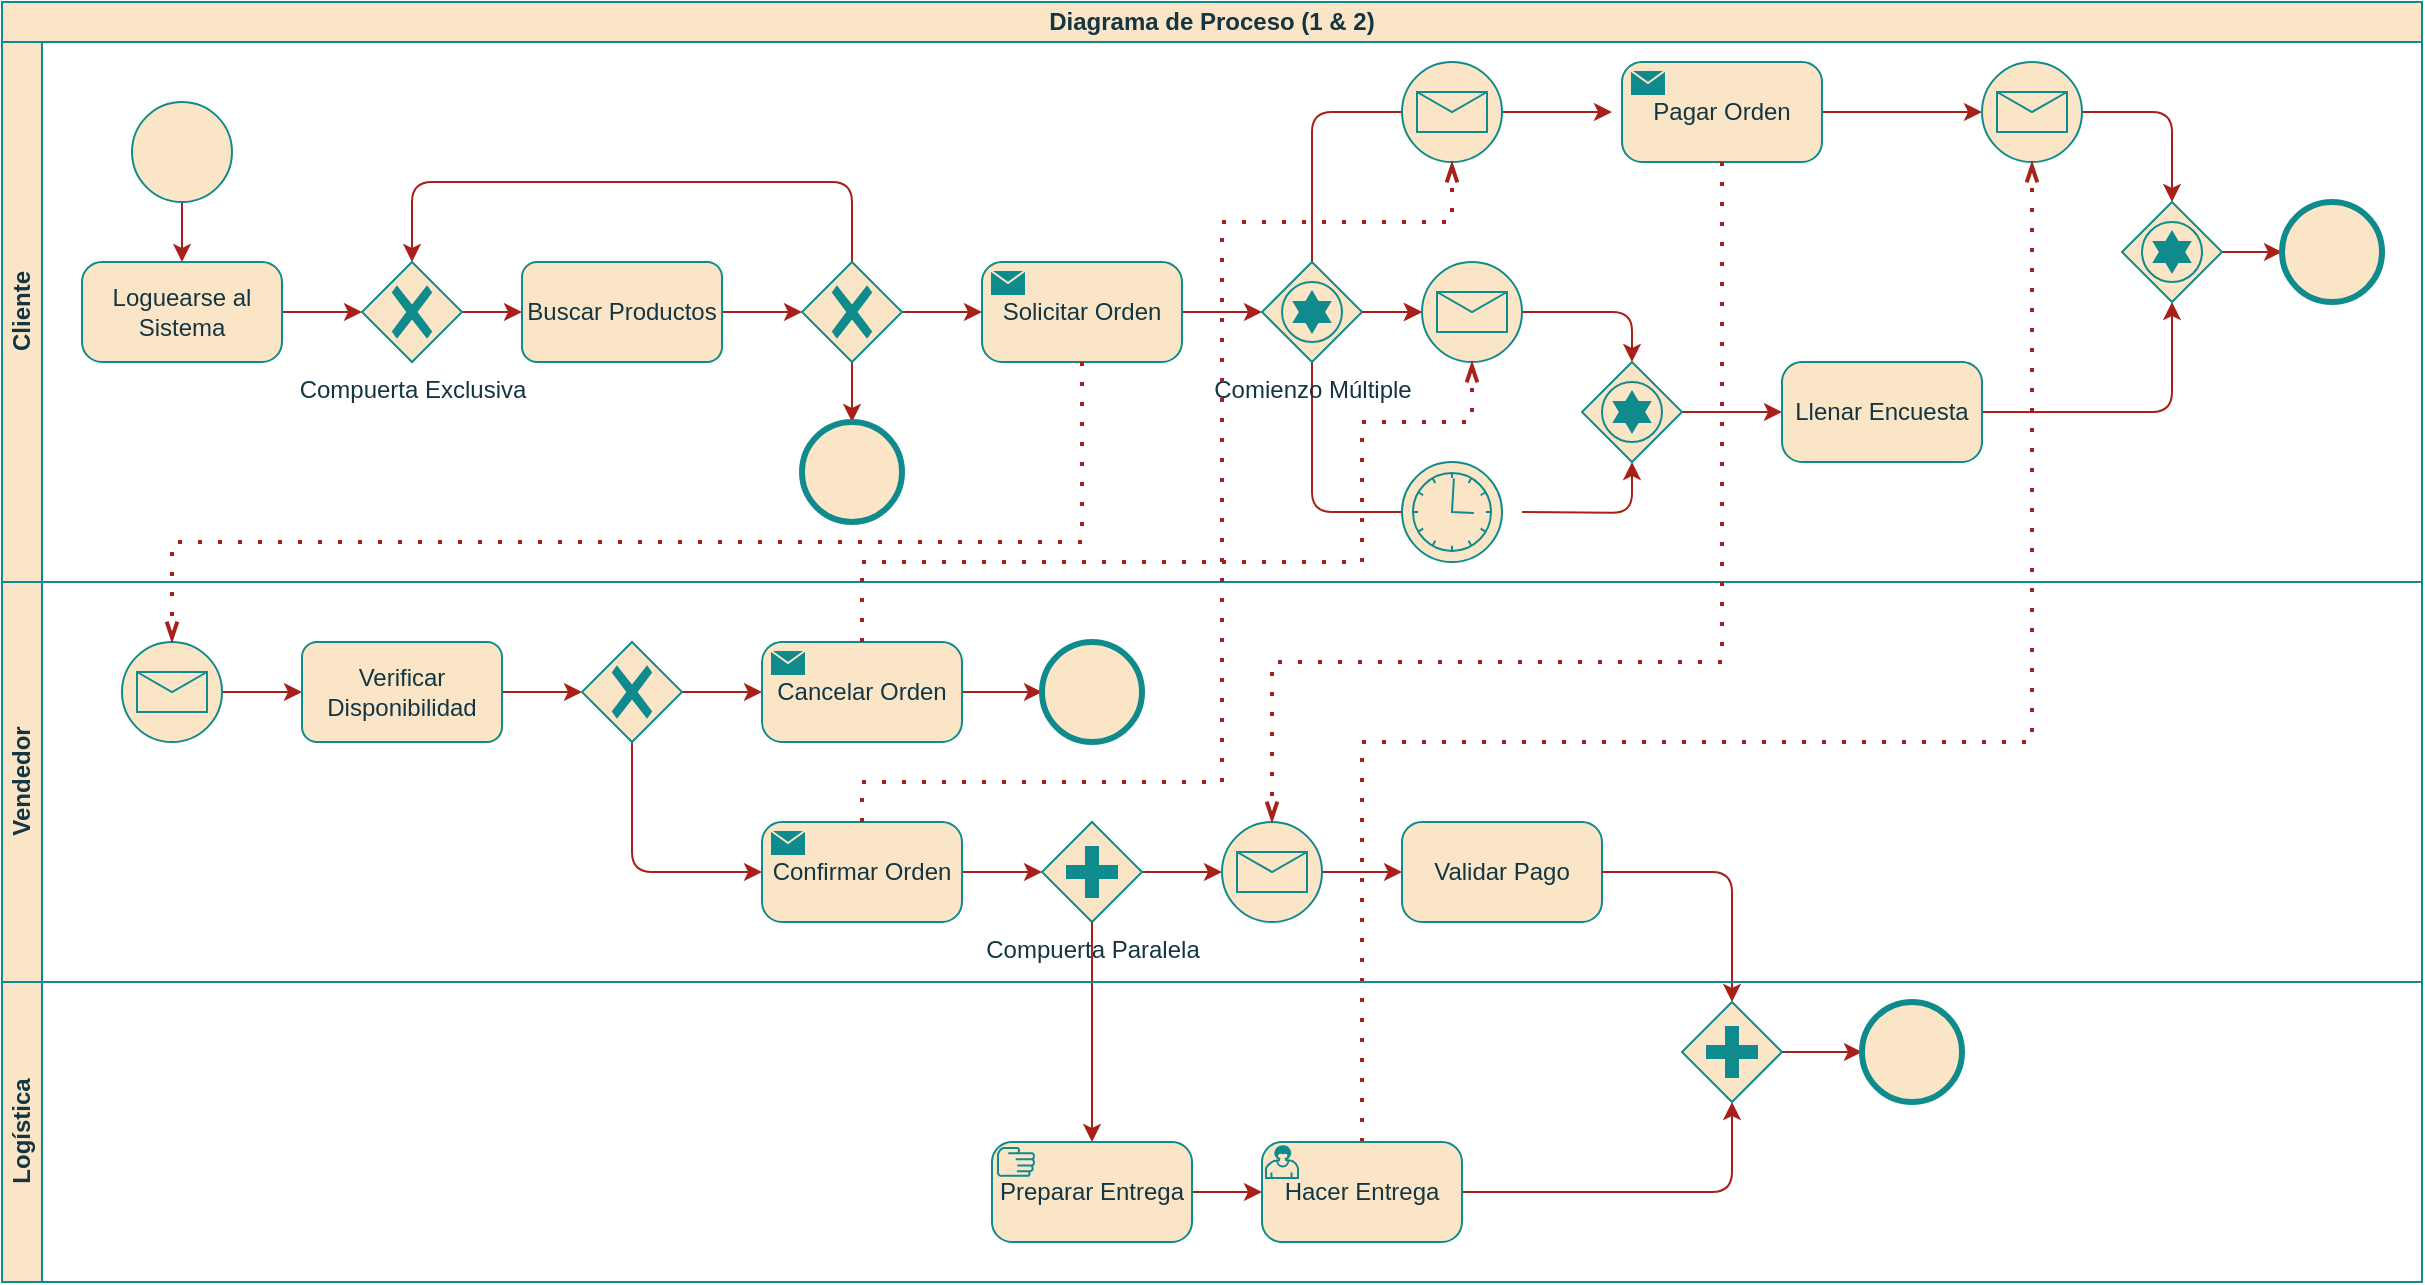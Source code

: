 <mxfile version="21.1.2" type="device">
  <diagram name="Page-1" id="2a216829-ef6e-dabb-86c1-c78162f3ba2b">
    <mxGraphModel dx="2255" dy="532" grid="1" gridSize="10" guides="1" tooltips="1" connect="1" arrows="1" fold="1" page="1" pageScale="1" pageWidth="1169" pageHeight="827" background="none" math="0" shadow="0">
      <root>
        <mxCell id="0" />
        <mxCell id="1" parent="0" />
        <mxCell id="aIT9Nde6jPvjy9GI7aws-13" value="Diagrama de Proceso (1 &amp;amp; 2)" style="swimlane;html=1;childLayout=stackLayout;resizeParent=1;resizeParentMax=0;horizontal=1;startSize=20;horizontalStack=0;whiteSpace=wrap;labelBackgroundColor=none;fillColor=#FAE5C7;strokeColor=#0F8B8D;fontColor=#143642;" parent="1" vertex="1">
          <mxGeometry x="-1160" y="10" width="1210" height="640" as="geometry" />
        </mxCell>
        <mxCell id="aIT9Nde6jPvjy9GI7aws-14" value="Cliente" style="swimlane;html=1;startSize=20;horizontal=0;labelBackgroundColor=none;fillColor=#FAE5C7;strokeColor=#0F8B8D;fontColor=#143642;" parent="aIT9Nde6jPvjy9GI7aws-13" vertex="1">
          <mxGeometry y="20" width="1210" height="270" as="geometry" />
        </mxCell>
        <mxCell id="aIT9Nde6jPvjy9GI7aws-17" style="orthogonalLoop=1;jettySize=auto;html=1;edgeStyle=orthogonalEdgeStyle;elbow=vertical;rounded=1;labelBackgroundColor=none;strokeColor=#A8201A;fontColor=default;entryX=0.5;entryY=0;entryDx=0;entryDy=0;entryPerimeter=0;" parent="aIT9Nde6jPvjy9GI7aws-14" source="7a84cebc1def654-1" target="zTHouEm40RO1KuxiLtp8-1" edge="1">
          <mxGeometry relative="1" as="geometry" />
        </mxCell>
        <mxCell id="7a84cebc1def654-1" value="" style="shape=mxgraph.bpmn.shape;html=1;verticalLabelPosition=bottom;labelBackgroundColor=none;verticalAlign=top;perimeter=ellipsePerimeter;outline=standard;symbol=general;fillColor=#FAE5C7;strokeColor=#0F8B8D;fontColor=#143642;" parent="aIT9Nde6jPvjy9GI7aws-14" vertex="1">
          <mxGeometry x="65" y="30" width="50" height="50" as="geometry" />
        </mxCell>
        <mxCell id="zTHouEm40RO1KuxiLtp8-3" style="edgeStyle=orthogonalEdgeStyle;rounded=1;orthogonalLoop=1;jettySize=auto;html=1;entryX=0;entryY=0.5;entryDx=0;entryDy=0;entryPerimeter=0;labelBackgroundColor=none;strokeColor=#A8201A;fontColor=default;" edge="1" parent="aIT9Nde6jPvjy9GI7aws-14" source="zTHouEm40RO1KuxiLtp8-1" target="zTHouEm40RO1KuxiLtp8-2">
          <mxGeometry relative="1" as="geometry" />
        </mxCell>
        <mxCell id="zTHouEm40RO1KuxiLtp8-1" value="Loguearse al Sistema" style="points=[[0.25,0,0],[0.5,0,0],[0.75,0,0],[1,0.25,0],[1,0.5,0],[1,0.75,0],[0.75,1,0],[0.5,1,0],[0.25,1,0],[0,0.75,0],[0,0.5,0],[0,0.25,0]];shape=mxgraph.bpmn.task;whiteSpace=wrap;rectStyle=rounded;size=10;html=1;container=1;expand=0;collapsible=0;taskMarker=abstract;labelBackgroundColor=none;fillColor=#FAE5C7;strokeColor=#0F8B8D;fontColor=#143642;" vertex="1" parent="aIT9Nde6jPvjy9GI7aws-14">
          <mxGeometry x="40" y="110" width="100" height="50" as="geometry" />
        </mxCell>
        <mxCell id="zTHouEm40RO1KuxiLtp8-6" style="edgeStyle=orthogonalEdgeStyle;rounded=1;orthogonalLoop=1;jettySize=auto;html=1;entryX=0;entryY=0.5;entryDx=0;entryDy=0;labelBackgroundColor=none;strokeColor=#A8201A;fontColor=default;" edge="1" parent="aIT9Nde6jPvjy9GI7aws-14" source="zTHouEm40RO1KuxiLtp8-2" target="zTHouEm40RO1KuxiLtp8-5">
          <mxGeometry relative="1" as="geometry" />
        </mxCell>
        <mxCell id="zTHouEm40RO1KuxiLtp8-2" value="Compuerta Exclusiva" style="points=[[0.25,0.25,0],[0.5,0,0],[0.75,0.25,0],[1,0.5,0],[0.75,0.75,0],[0.5,1,0],[0.25,0.75,0],[0,0.5,0]];shape=mxgraph.bpmn.gateway2;html=1;verticalLabelPosition=bottom;labelBackgroundColor=none;verticalAlign=top;align=center;perimeter=rhombusPerimeter;outlineConnect=0;outline=none;symbol=none;gwType=exclusive;fillColor=#FAE5C7;strokeColor=#0F8B8D;fontColor=#143642;" vertex="1" parent="aIT9Nde6jPvjy9GI7aws-14">
          <mxGeometry x="180" y="110" width="50" height="50" as="geometry" />
        </mxCell>
        <mxCell id="zTHouEm40RO1KuxiLtp8-8" style="edgeStyle=orthogonalEdgeStyle;rounded=1;orthogonalLoop=1;jettySize=auto;html=1;entryX=0;entryY=0.5;entryDx=0;entryDy=0;entryPerimeter=0;labelBackgroundColor=none;strokeColor=#A8201A;fontColor=default;" edge="1" parent="aIT9Nde6jPvjy9GI7aws-14" source="zTHouEm40RO1KuxiLtp8-5" target="zTHouEm40RO1KuxiLtp8-7">
          <mxGeometry relative="1" as="geometry" />
        </mxCell>
        <mxCell id="zTHouEm40RO1KuxiLtp8-5" value="Buscar Productos" style="shape=ext;rounded=1;html=1;whiteSpace=wrap;labelBackgroundColor=none;fillColor=#FAE5C7;strokeColor=#0F8B8D;fontColor=#143642;" vertex="1" parent="aIT9Nde6jPvjy9GI7aws-14">
          <mxGeometry x="260" y="110" width="100" height="50" as="geometry" />
        </mxCell>
        <mxCell id="zTHouEm40RO1KuxiLtp8-9" style="edgeStyle=orthogonalEdgeStyle;rounded=1;orthogonalLoop=1;jettySize=auto;html=1;entryX=0.5;entryY=0;entryDx=0;entryDy=0;entryPerimeter=0;labelBackgroundColor=none;strokeColor=#A8201A;fontColor=default;exitX=0.5;exitY=0;exitDx=0;exitDy=0;exitPerimeter=0;" edge="1" parent="aIT9Nde6jPvjy9GI7aws-14" source="zTHouEm40RO1KuxiLtp8-7" target="zTHouEm40RO1KuxiLtp8-2">
          <mxGeometry relative="1" as="geometry">
            <Array as="points">
              <mxPoint x="425" y="70" />
              <mxPoint x="205" y="70" />
            </Array>
          </mxGeometry>
        </mxCell>
        <mxCell id="zTHouEm40RO1KuxiLtp8-11" style="edgeStyle=orthogonalEdgeStyle;rounded=1;orthogonalLoop=1;jettySize=auto;html=1;entryX=0.5;entryY=0;entryDx=0;entryDy=0;labelBackgroundColor=none;strokeColor=#A8201A;fontColor=default;" edge="1" parent="aIT9Nde6jPvjy9GI7aws-14" source="zTHouEm40RO1KuxiLtp8-7" target="zTHouEm40RO1KuxiLtp8-10">
          <mxGeometry relative="1" as="geometry" />
        </mxCell>
        <mxCell id="zTHouEm40RO1KuxiLtp8-12" style="edgeStyle=orthogonalEdgeStyle;rounded=1;orthogonalLoop=1;jettySize=auto;html=1;labelBackgroundColor=none;strokeColor=#A8201A;fontColor=default;entryX=0;entryY=0.5;entryDx=0;entryDy=0;entryPerimeter=0;" edge="1" parent="aIT9Nde6jPvjy9GI7aws-14" source="zTHouEm40RO1KuxiLtp8-7" target="zTHouEm40RO1KuxiLtp8-40">
          <mxGeometry relative="1" as="geometry">
            <mxPoint x="480" y="135" as="targetPoint" />
          </mxGeometry>
        </mxCell>
        <mxCell id="zTHouEm40RO1KuxiLtp8-7" value="" style="points=[[0.25,0.25,0],[0.5,0,0],[0.75,0.25,0],[1,0.5,0],[0.75,0.75,0],[0.5,1,0],[0.25,0.75,0],[0,0.5,0]];shape=mxgraph.bpmn.gateway2;html=1;verticalLabelPosition=bottom;labelBackgroundColor=none;verticalAlign=top;align=center;perimeter=rhombusPerimeter;outlineConnect=0;outline=none;symbol=none;gwType=exclusive;fillColor=#FAE5C7;strokeColor=#0F8B8D;fontColor=#143642;" vertex="1" parent="aIT9Nde6jPvjy9GI7aws-14">
          <mxGeometry x="400" y="110" width="50" height="50" as="geometry" />
        </mxCell>
        <mxCell id="zTHouEm40RO1KuxiLtp8-10" value="" style="shape=mxgraph.bpmn.shape;html=1;verticalLabelPosition=bottom;labelBackgroundColor=none;verticalAlign=top;perimeter=ellipsePerimeter;outline=end;symbol=general;fillColor=#FAE5C7;strokeColor=#0F8B8D;fontColor=#143642;" vertex="1" parent="aIT9Nde6jPvjy9GI7aws-14">
          <mxGeometry x="400" y="190" width="50" height="50" as="geometry" />
        </mxCell>
        <mxCell id="zTHouEm40RO1KuxiLtp8-14" style="edgeStyle=orthogonalEdgeStyle;rounded=1;orthogonalLoop=1;jettySize=auto;html=1;labelBackgroundColor=none;strokeColor=#A8201A;fontColor=default;exitX=1;exitY=0.5;exitDx=0;exitDy=0;exitPerimeter=0;" edge="1" parent="aIT9Nde6jPvjy9GI7aws-14" source="zTHouEm40RO1KuxiLtp8-40" target="zTHouEm40RO1KuxiLtp8-13">
          <mxGeometry relative="1" as="geometry">
            <mxPoint x="580" y="135" as="sourcePoint" />
          </mxGeometry>
        </mxCell>
        <mxCell id="zTHouEm40RO1KuxiLtp8-18" style="edgeStyle=orthogonalEdgeStyle;rounded=1;orthogonalLoop=1;jettySize=auto;html=1;labelBackgroundColor=none;strokeColor=#A8201A;fontColor=default;" edge="1" parent="aIT9Nde6jPvjy9GI7aws-14" source="zTHouEm40RO1KuxiLtp8-13">
          <mxGeometry relative="1" as="geometry">
            <mxPoint x="710" y="35" as="targetPoint" />
            <Array as="points">
              <mxPoint x="655" y="35" />
            </Array>
          </mxGeometry>
        </mxCell>
        <mxCell id="zTHouEm40RO1KuxiLtp8-20" style="edgeStyle=orthogonalEdgeStyle;rounded=1;orthogonalLoop=1;jettySize=auto;html=1;labelBackgroundColor=none;strokeColor=#A8201A;fontColor=default;exitX=0.5;exitY=1;exitDx=0;exitDy=0;exitPerimeter=0;entryX=0;entryY=0.5;entryDx=0;entryDy=0;entryPerimeter=0;" edge="1" parent="aIT9Nde6jPvjy9GI7aws-14" source="zTHouEm40RO1KuxiLtp8-13">
          <mxGeometry relative="1" as="geometry">
            <mxPoint x="710" y="235" as="targetPoint" />
            <Array as="points">
              <mxPoint x="655" y="235" />
            </Array>
          </mxGeometry>
        </mxCell>
        <mxCell id="zTHouEm40RO1KuxiLtp8-24" style="edgeStyle=orthogonalEdgeStyle;rounded=1;orthogonalLoop=1;jettySize=auto;html=1;entryX=0;entryY=0.5;entryDx=0;entryDy=0;entryPerimeter=0;labelBackgroundColor=none;strokeColor=#A8201A;fontColor=default;" edge="1" parent="aIT9Nde6jPvjy9GI7aws-14" source="zTHouEm40RO1KuxiLtp8-13" target="zTHouEm40RO1KuxiLtp8-23">
          <mxGeometry relative="1" as="geometry" />
        </mxCell>
        <mxCell id="zTHouEm40RO1KuxiLtp8-13" value="Comienzo Múltiple" style="points=[[0.25,0.25,0],[0.5,0,0],[0.75,0.25,0],[1,0.5,0],[0.75,0.75,0],[0.5,1,0],[0.25,0.75,0],[0,0.5,0]];shape=mxgraph.bpmn.gateway2;html=1;verticalLabelPosition=bottom;labelBackgroundColor=none;verticalAlign=top;align=center;perimeter=rhombusPerimeter;outlineConnect=0;outline=standard;symbol=star;fillColor=#FAE5C7;strokeColor=#0F8B8D;fontColor=#143642;" vertex="1" parent="aIT9Nde6jPvjy9GI7aws-14">
          <mxGeometry x="630" y="110" width="50" height="50" as="geometry" />
        </mxCell>
        <mxCell id="zTHouEm40RO1KuxiLtp8-22" style="edgeStyle=orthogonalEdgeStyle;rounded=1;orthogonalLoop=1;jettySize=auto;html=1;entryX=0;entryY=0.5;entryDx=0;entryDy=0;entryPerimeter=0;labelBackgroundColor=none;strokeColor=#A8201A;fontColor=default;exitX=1;exitY=0.5;exitDx=0;exitDy=0;exitPerimeter=0;" edge="1" parent="aIT9Nde6jPvjy9GI7aws-14" source="zTHouEm40RO1KuxiLtp8-15">
          <mxGeometry relative="1" as="geometry">
            <mxPoint x="760" y="35" as="sourcePoint" />
            <mxPoint x="805" y="35" as="targetPoint" />
          </mxGeometry>
        </mxCell>
        <mxCell id="zTHouEm40RO1KuxiLtp8-15" value="" style="points=[[0.145,0.145,0],[0.5,0,0],[0.855,0.145,0],[1,0.5,0],[0.855,0.855,0],[0.5,1,0],[0.145,0.855,0],[0,0.5,0]];shape=mxgraph.bpmn.event;html=1;verticalLabelPosition=bottom;labelBackgroundColor=none;verticalAlign=top;align=center;perimeter=ellipsePerimeter;outlineConnect=0;aspect=fixed;outline=standard;symbol=message;fillColor=#FAE5C7;strokeColor=#0F8B8D;fontColor=#143642;" vertex="1" parent="aIT9Nde6jPvjy9GI7aws-14">
          <mxGeometry x="700" y="10" width="50" height="50" as="geometry" />
        </mxCell>
        <mxCell id="zTHouEm40RO1KuxiLtp8-26" style="edgeStyle=orthogonalEdgeStyle;rounded=1;orthogonalLoop=1;jettySize=auto;html=1;entryX=0.5;entryY=1;entryDx=0;entryDy=0;entryPerimeter=0;labelBackgroundColor=none;strokeColor=#A8201A;fontColor=default;" edge="1" parent="aIT9Nde6jPvjy9GI7aws-14" target="zTHouEm40RO1KuxiLtp8-25">
          <mxGeometry relative="1" as="geometry">
            <mxPoint x="760" y="235" as="sourcePoint" />
          </mxGeometry>
        </mxCell>
        <mxCell id="zTHouEm40RO1KuxiLtp8-17" value="" style="points=[[0.145,0.145,0],[0.5,0,0],[0.855,0.145,0],[1,0.5,0],[0.855,0.855,0],[0.5,1,0],[0.145,0.855,0],[0,0.5,0]];shape=mxgraph.bpmn.event;html=1;verticalLabelPosition=bottom;labelBackgroundColor=none;verticalAlign=top;align=center;perimeter=ellipsePerimeter;outlineConnect=0;aspect=fixed;outline=standard;symbol=timer;fillColor=#FAE5C7;strokeColor=#0F8B8D;fontColor=#143642;" vertex="1" parent="aIT9Nde6jPvjy9GI7aws-14">
          <mxGeometry x="700" y="210" width="50" height="50" as="geometry" />
        </mxCell>
        <mxCell id="zTHouEm40RO1KuxiLtp8-32" style="edgeStyle=orthogonalEdgeStyle;rounded=1;orthogonalLoop=1;jettySize=auto;html=1;entryX=0;entryY=0.5;entryDx=0;entryDy=0;entryPerimeter=0;labelBackgroundColor=none;strokeColor=#A8201A;fontColor=default;exitX=1;exitY=0.5;exitDx=0;exitDy=0;exitPerimeter=0;" edge="1" parent="aIT9Nde6jPvjy9GI7aws-14" source="zTHouEm40RO1KuxiLtp8-45" target="zTHouEm40RO1KuxiLtp8-31">
          <mxGeometry relative="1" as="geometry">
            <mxPoint x="905" y="35" as="sourcePoint" />
            <mxPoint x="940" y="35" as="targetPoint" />
          </mxGeometry>
        </mxCell>
        <mxCell id="zTHouEm40RO1KuxiLtp8-27" style="edgeStyle=orthogonalEdgeStyle;rounded=1;orthogonalLoop=1;jettySize=auto;html=1;entryX=0.5;entryY=0;entryDx=0;entryDy=0;entryPerimeter=0;labelBackgroundColor=none;strokeColor=#A8201A;fontColor=default;" edge="1" parent="aIT9Nde6jPvjy9GI7aws-14" source="zTHouEm40RO1KuxiLtp8-23" target="zTHouEm40RO1KuxiLtp8-25">
          <mxGeometry relative="1" as="geometry">
            <Array as="points">
              <mxPoint x="815" y="135" />
            </Array>
          </mxGeometry>
        </mxCell>
        <mxCell id="zTHouEm40RO1KuxiLtp8-29" style="edgeStyle=orthogonalEdgeStyle;rounded=1;orthogonalLoop=1;jettySize=auto;html=1;entryX=0;entryY=0.5;entryDx=0;entryDy=0;entryPerimeter=0;labelBackgroundColor=none;strokeColor=#A8201A;fontColor=default;" edge="1" parent="aIT9Nde6jPvjy9GI7aws-14" source="zTHouEm40RO1KuxiLtp8-25" target="zTHouEm40RO1KuxiLtp8-28">
          <mxGeometry relative="1" as="geometry" />
        </mxCell>
        <mxCell id="zTHouEm40RO1KuxiLtp8-25" value="" style="points=[[0.25,0.25,0],[0.5,0,0],[0.75,0.25,0],[1,0.5,0],[0.75,0.75,0],[0.5,1,0],[0.25,0.75,0],[0,0.5,0]];shape=mxgraph.bpmn.gateway2;html=1;verticalLabelPosition=bottom;labelBackgroundColor=none;verticalAlign=top;align=center;perimeter=rhombusPerimeter;outlineConnect=0;outline=standard;symbol=star;fillColor=#FAE5C7;strokeColor=#0F8B8D;fontColor=#143642;" vertex="1" parent="aIT9Nde6jPvjy9GI7aws-14">
          <mxGeometry x="790" y="160" width="50" height="50" as="geometry" />
        </mxCell>
        <mxCell id="zTHouEm40RO1KuxiLtp8-34" style="edgeStyle=orthogonalEdgeStyle;rounded=1;orthogonalLoop=1;jettySize=auto;html=1;labelBackgroundColor=none;strokeColor=#A8201A;fontColor=default;" edge="1" parent="aIT9Nde6jPvjy9GI7aws-14" source="zTHouEm40RO1KuxiLtp8-28" target="zTHouEm40RO1KuxiLtp8-30">
          <mxGeometry relative="1" as="geometry" />
        </mxCell>
        <mxCell id="zTHouEm40RO1KuxiLtp8-28" value="Llenar Encuesta" style="points=[[0.25,0,0],[0.5,0,0],[0.75,0,0],[1,0.25,0],[1,0.5,0],[1,0.75,0],[0.75,1,0],[0.5,1,0],[0.25,1,0],[0,0.75,0],[0,0.5,0],[0,0.25,0]];shape=mxgraph.bpmn.task;whiteSpace=wrap;rectStyle=rounded;size=10;html=1;container=1;expand=0;collapsible=0;taskMarker=abstract;labelBackgroundColor=none;fillColor=#FAE5C7;strokeColor=#0F8B8D;fontColor=#143642;" vertex="1" parent="aIT9Nde6jPvjy9GI7aws-14">
          <mxGeometry x="890" y="160" width="100" height="50" as="geometry" />
        </mxCell>
        <mxCell id="zTHouEm40RO1KuxiLtp8-36" style="edgeStyle=orthogonalEdgeStyle;rounded=1;orthogonalLoop=1;jettySize=auto;html=1;entryX=0;entryY=0.5;entryDx=0;entryDy=0;entryPerimeter=0;labelBackgroundColor=none;strokeColor=#A8201A;fontColor=default;" edge="1" parent="aIT9Nde6jPvjy9GI7aws-14" source="zTHouEm40RO1KuxiLtp8-30" target="zTHouEm40RO1KuxiLtp8-35">
          <mxGeometry relative="1" as="geometry">
            <mxPoint x="1090" y="105" as="targetPoint" />
          </mxGeometry>
        </mxCell>
        <mxCell id="zTHouEm40RO1KuxiLtp8-30" value="" style="points=[[0.25,0.25,0],[0.5,0,0],[0.75,0.25,0],[1,0.5,0],[0.75,0.75,0],[0.5,1,0],[0.25,0.75,0],[0,0.5,0]];shape=mxgraph.bpmn.gateway2;html=1;verticalLabelPosition=bottom;labelBackgroundColor=none;verticalAlign=top;align=center;perimeter=rhombusPerimeter;outlineConnect=0;outline=standard;symbol=star;fillColor=#FAE5C7;strokeColor=#0F8B8D;fontColor=#143642;" vertex="1" parent="aIT9Nde6jPvjy9GI7aws-14">
          <mxGeometry x="1060" y="80" width="50" height="50" as="geometry" />
        </mxCell>
        <mxCell id="zTHouEm40RO1KuxiLtp8-33" style="edgeStyle=orthogonalEdgeStyle;rounded=1;orthogonalLoop=1;jettySize=auto;html=1;labelBackgroundColor=none;strokeColor=#A8201A;fontColor=default;" edge="1" parent="aIT9Nde6jPvjy9GI7aws-14" source="zTHouEm40RO1KuxiLtp8-31" target="zTHouEm40RO1KuxiLtp8-30">
          <mxGeometry relative="1" as="geometry">
            <mxPoint x="980" y="35" as="sourcePoint" />
          </mxGeometry>
        </mxCell>
        <mxCell id="zTHouEm40RO1KuxiLtp8-35" value="" style="points=[[0.145,0.145,0],[0.5,0,0],[0.855,0.145,0],[1,0.5,0],[0.855,0.855,0],[0.5,1,0],[0.145,0.855,0],[0,0.5,0]];shape=mxgraph.bpmn.event;html=1;verticalLabelPosition=bottom;labelBackgroundColor=none;verticalAlign=top;align=center;perimeter=ellipsePerimeter;outlineConnect=0;aspect=fixed;outline=end;symbol=terminate2;fillColor=#FAE5C7;strokeColor=#0F8B8D;fontColor=#143642;" vertex="1" parent="aIT9Nde6jPvjy9GI7aws-14">
          <mxGeometry x="1140" y="80" width="50" height="50" as="geometry" />
        </mxCell>
        <mxCell id="zTHouEm40RO1KuxiLtp8-37" value="" style="edgeStyle=orthogonalEdgeStyle;rounded=1;orthogonalLoop=1;jettySize=auto;html=1;labelBackgroundColor=none;strokeColor=#A8201A;fontColor=default;" edge="1" parent="aIT9Nde6jPvjy9GI7aws-14" source="zTHouEm40RO1KuxiLtp8-13" target="zTHouEm40RO1KuxiLtp8-23">
          <mxGeometry relative="1" as="geometry">
            <mxPoint x="160" y="195" as="sourcePoint" />
            <mxPoint x="465" y="250" as="targetPoint" />
          </mxGeometry>
        </mxCell>
        <mxCell id="zTHouEm40RO1KuxiLtp8-23" value="" style="points=[[0.145,0.145,0],[0.5,0,0],[0.855,0.145,0],[1,0.5,0],[0.855,0.855,0],[0.5,1,0],[0.145,0.855,0],[0,0.5,0]];shape=mxgraph.bpmn.event;html=1;verticalLabelPosition=bottom;labelBackgroundColor=none;verticalAlign=top;align=center;perimeter=ellipsePerimeter;outlineConnect=0;aspect=fixed;outline=standard;symbol=message;fillColor=#FAE5C7;strokeColor=#0F8B8D;fontColor=#143642;" vertex="1" parent="aIT9Nde6jPvjy9GI7aws-14">
          <mxGeometry x="710" y="110" width="50" height="50" as="geometry" />
        </mxCell>
        <mxCell id="zTHouEm40RO1KuxiLtp8-40" value="Solicitar Orden" style="points=[[0.25,0,0],[0.5,0,0],[0.75,0,0],[1,0.25,0],[1,0.5,0],[1,0.75,0],[0.75,1,0],[0.5,1,0],[0.25,1,0],[0,0.75,0],[0,0.5,0],[0,0.25,0]];shape=mxgraph.bpmn.task;whiteSpace=wrap;rectStyle=rounded;size=10;html=1;container=1;expand=0;collapsible=0;taskMarker=send;strokeColor=#0F8B8D;fontColor=#143642;fillColor=#FAE5C7;" vertex="1" parent="aIT9Nde6jPvjy9GI7aws-14">
          <mxGeometry x="490" y="110" width="100" height="50" as="geometry" />
        </mxCell>
        <mxCell id="zTHouEm40RO1KuxiLtp8-45" value="Pagar Orden" style="points=[[0.25,0,0],[0.5,0,0],[0.75,0,0],[1,0.25,0],[1,0.5,0],[1,0.75,0],[0.75,1,0],[0.5,1,0],[0.25,1,0],[0,0.75,0],[0,0.5,0],[0,0.25,0]];shape=mxgraph.bpmn.task;whiteSpace=wrap;rectStyle=rounded;size=10;html=1;container=1;expand=0;collapsible=0;taskMarker=send;strokeColor=#0F8B8D;fontColor=#143642;fillColor=#FAE5C7;" vertex="1" parent="aIT9Nde6jPvjy9GI7aws-14">
          <mxGeometry x="810" y="10" width="100" height="50" as="geometry" />
        </mxCell>
        <mxCell id="zTHouEm40RO1KuxiLtp8-31" value="" style="points=[[0.145,0.145,0],[0.5,0,0],[0.855,0.145,0],[1,0.5,0],[0.855,0.855,0],[0.5,1,0],[0.145,0.855,0],[0,0.5,0]];shape=mxgraph.bpmn.event;html=1;verticalLabelPosition=bottom;labelBackgroundColor=none;verticalAlign=top;align=center;perimeter=ellipsePerimeter;outlineConnect=0;aspect=fixed;outline=standard;symbol=message;fillColor=#FAE5C7;strokeColor=#0F8B8D;fontColor=#143642;" vertex="1" parent="aIT9Nde6jPvjy9GI7aws-14">
          <mxGeometry x="990" y="10" width="50" height="50" as="geometry" />
        </mxCell>
        <mxCell id="aIT9Nde6jPvjy9GI7aws-15" value="Vendedor" style="swimlane;html=1;startSize=20;horizontal=0;labelBackgroundColor=none;fillColor=#FAE5C7;strokeColor=#0F8B8D;fontColor=#143642;" parent="aIT9Nde6jPvjy9GI7aws-13" vertex="1">
          <mxGeometry y="290" width="1210" height="200" as="geometry" />
        </mxCell>
        <mxCell id="zTHouEm40RO1KuxiLtp8-44" style="edgeStyle=orthogonalEdgeStyle;rounded=1;orthogonalLoop=1;jettySize=auto;html=1;entryX=0;entryY=0.5;entryDx=0;entryDy=0;strokeColor=#A8201A;fontColor=#143642;fillColor=#FAE5C7;" edge="1" parent="aIT9Nde6jPvjy9GI7aws-15" source="zTHouEm40RO1KuxiLtp8-39" target="zTHouEm40RO1KuxiLtp8-43">
          <mxGeometry relative="1" as="geometry" />
        </mxCell>
        <mxCell id="zTHouEm40RO1KuxiLtp8-39" value="" style="points=[[0.145,0.145,0],[0.5,0,0],[0.855,0.145,0],[1,0.5,0],[0.855,0.855,0],[0.5,1,0],[0.145,0.855,0],[0,0.5,0]];shape=mxgraph.bpmn.event;html=1;verticalLabelPosition=bottom;labelBackgroundColor=#ffffff;verticalAlign=top;align=center;perimeter=ellipsePerimeter;outlineConnect=0;aspect=fixed;outline=standard;symbol=message;strokeColor=#0F8B8D;fontColor=#143642;fillColor=#FAE5C7;" vertex="1" parent="aIT9Nde6jPvjy9GI7aws-15">
          <mxGeometry x="60" y="30" width="50" height="50" as="geometry" />
        </mxCell>
        <mxCell id="zTHouEm40RO1KuxiLtp8-49" style="edgeStyle=orthogonalEdgeStyle;rounded=0;orthogonalLoop=1;jettySize=auto;html=1;entryX=0;entryY=0.5;entryDx=0;entryDy=0;entryPerimeter=0;strokeColor=#A8201A;fontColor=#143642;fillColor=#FAE5C7;" edge="1" parent="aIT9Nde6jPvjy9GI7aws-15" source="zTHouEm40RO1KuxiLtp8-43" target="zTHouEm40RO1KuxiLtp8-46">
          <mxGeometry relative="1" as="geometry" />
        </mxCell>
        <mxCell id="zTHouEm40RO1KuxiLtp8-43" value="Verificar Disponibilidad" style="shape=ext;rounded=1;html=1;whiteSpace=wrap;labelBackgroundColor=none;fillColor=#FAE5C7;strokeColor=#0F8B8D;fontColor=#143642;" vertex="1" parent="aIT9Nde6jPvjy9GI7aws-15">
          <mxGeometry x="150" y="30" width="100" height="50" as="geometry" />
        </mxCell>
        <mxCell id="zTHouEm40RO1KuxiLtp8-50" style="edgeStyle=orthogonalEdgeStyle;rounded=0;orthogonalLoop=1;jettySize=auto;html=1;entryX=0;entryY=0.5;entryDx=0;entryDy=0;entryPerimeter=0;strokeColor=#A8201A;fontColor=#143642;fillColor=#FAE5C7;" edge="1" parent="aIT9Nde6jPvjy9GI7aws-15" source="zTHouEm40RO1KuxiLtp8-46" target="zTHouEm40RO1KuxiLtp8-47">
          <mxGeometry relative="1" as="geometry" />
        </mxCell>
        <mxCell id="zTHouEm40RO1KuxiLtp8-51" style="edgeStyle=orthogonalEdgeStyle;rounded=1;orthogonalLoop=1;jettySize=auto;html=1;entryX=0;entryY=0.5;entryDx=0;entryDy=0;entryPerimeter=0;strokeColor=#A8201A;fontColor=#143642;fillColor=#FAE5C7;" edge="1" parent="aIT9Nde6jPvjy9GI7aws-15" source="zTHouEm40RO1KuxiLtp8-46" target="zTHouEm40RO1KuxiLtp8-48">
          <mxGeometry relative="1" as="geometry">
            <Array as="points">
              <mxPoint x="315" y="145" />
            </Array>
          </mxGeometry>
        </mxCell>
        <mxCell id="zTHouEm40RO1KuxiLtp8-46" value="" style="points=[[0.25,0.25,0],[0.5,0,0],[0.75,0.25,0],[1,0.5,0],[0.75,0.75,0],[0.5,1,0],[0.25,0.75,0],[0,0.5,0]];shape=mxgraph.bpmn.gateway2;html=1;verticalLabelPosition=bottom;labelBackgroundColor=none;verticalAlign=top;align=center;perimeter=rhombusPerimeter;outlineConnect=0;outline=none;symbol=none;gwType=exclusive;fillColor=#FAE5C7;strokeColor=#0F8B8D;fontColor=#143642;" vertex="1" parent="aIT9Nde6jPvjy9GI7aws-15">
          <mxGeometry x="290" y="30" width="50" height="50" as="geometry" />
        </mxCell>
        <mxCell id="zTHouEm40RO1KuxiLtp8-68" style="edgeStyle=orthogonalEdgeStyle;rounded=0;orthogonalLoop=1;jettySize=auto;html=1;entryX=0;entryY=0.5;entryDx=0;entryDy=0;strokeColor=#A8201A;fontColor=#143642;fillColor=#FAE5C7;" edge="1" parent="aIT9Nde6jPvjy9GI7aws-15" source="zTHouEm40RO1KuxiLtp8-47" target="zTHouEm40RO1KuxiLtp8-67">
          <mxGeometry relative="1" as="geometry" />
        </mxCell>
        <mxCell id="zTHouEm40RO1KuxiLtp8-47" value="Cancelar Orden" style="points=[[0.25,0,0],[0.5,0,0],[0.75,0,0],[1,0.25,0],[1,0.5,0],[1,0.75,0],[0.75,1,0],[0.5,1,0],[0.25,1,0],[0,0.75,0],[0,0.5,0],[0,0.25,0]];shape=mxgraph.bpmn.task;whiteSpace=wrap;rectStyle=rounded;size=10;html=1;container=1;expand=0;collapsible=0;taskMarker=send;strokeColor=#0F8B8D;fontColor=#143642;fillColor=#FAE5C7;" vertex="1" parent="aIT9Nde6jPvjy9GI7aws-15">
          <mxGeometry x="380" y="30" width="100" height="50" as="geometry" />
        </mxCell>
        <mxCell id="zTHouEm40RO1KuxiLtp8-55" style="edgeStyle=orthogonalEdgeStyle;rounded=0;orthogonalLoop=1;jettySize=auto;html=1;strokeColor=#A8201A;fontColor=#143642;fillColor=#FAE5C7;" edge="1" parent="aIT9Nde6jPvjy9GI7aws-15" source="zTHouEm40RO1KuxiLtp8-48" target="zTHouEm40RO1KuxiLtp8-54">
          <mxGeometry relative="1" as="geometry" />
        </mxCell>
        <mxCell id="zTHouEm40RO1KuxiLtp8-48" value="Confirmar Orden" style="points=[[0.25,0,0],[0.5,0,0],[0.75,0,0],[1,0.25,0],[1,0.5,0],[1,0.75,0],[0.75,1,0],[0.5,1,0],[0.25,1,0],[0,0.75,0],[0,0.5,0],[0,0.25,0]];shape=mxgraph.bpmn.task;whiteSpace=wrap;rectStyle=rounded;size=10;html=1;container=1;expand=0;collapsible=0;taskMarker=send;strokeColor=#0F8B8D;fontColor=#143642;fillColor=#FAE5C7;" vertex="1" parent="aIT9Nde6jPvjy9GI7aws-15">
          <mxGeometry x="380" y="120" width="100" height="50" as="geometry" />
        </mxCell>
        <mxCell id="zTHouEm40RO1KuxiLtp8-57" style="edgeStyle=orthogonalEdgeStyle;rounded=0;orthogonalLoop=1;jettySize=auto;html=1;exitX=1;exitY=0.5;exitDx=0;exitDy=0;exitPerimeter=0;entryX=0;entryY=0.5;entryDx=0;entryDy=0;entryPerimeter=0;strokeColor=#A8201A;fontColor=#143642;fillColor=#FAE5C7;" edge="1" parent="aIT9Nde6jPvjy9GI7aws-15" source="zTHouEm40RO1KuxiLtp8-54" target="zTHouEm40RO1KuxiLtp8-56">
          <mxGeometry relative="1" as="geometry" />
        </mxCell>
        <mxCell id="zTHouEm40RO1KuxiLtp8-54" value="Compuerta Paralela" style="points=[[0.25,0.25,0],[0.5,0,0],[0.75,0.25,0],[1,0.5,0],[0.75,0.75,0],[0.5,1,0],[0.25,0.75,0],[0,0.5,0]];shape=mxgraph.bpmn.gateway2;html=1;verticalLabelPosition=bottom;labelBackgroundColor=#ffffff;verticalAlign=top;align=center;perimeter=rhombusPerimeter;outlineConnect=0;outline=none;symbol=none;gwType=parallel;strokeColor=#0F8B8D;fontColor=#143642;fillColor=#FAE5C7;" vertex="1" parent="aIT9Nde6jPvjy9GI7aws-15">
          <mxGeometry x="520" y="120" width="50" height="50" as="geometry" />
        </mxCell>
        <mxCell id="zTHouEm40RO1KuxiLtp8-71" style="edgeStyle=orthogonalEdgeStyle;rounded=0;orthogonalLoop=1;jettySize=auto;html=1;entryX=0;entryY=0.5;entryDx=0;entryDy=0;entryPerimeter=0;strokeColor=#A8201A;fontColor=#143642;fillColor=#FAE5C7;" edge="1" parent="aIT9Nde6jPvjy9GI7aws-15" source="zTHouEm40RO1KuxiLtp8-56" target="zTHouEm40RO1KuxiLtp8-69">
          <mxGeometry relative="1" as="geometry" />
        </mxCell>
        <mxCell id="zTHouEm40RO1KuxiLtp8-56" value="" style="points=[[0.145,0.145,0],[0.5,0,0],[0.855,0.145,0],[1,0.5,0],[0.855,0.855,0],[0.5,1,0],[0.145,0.855,0],[0,0.5,0]];shape=mxgraph.bpmn.event;html=1;verticalLabelPosition=bottom;labelBackgroundColor=none;verticalAlign=top;align=center;perimeter=ellipsePerimeter;outlineConnect=0;aspect=fixed;outline=standard;symbol=message;fillColor=#FAE5C7;strokeColor=#0F8B8D;fontColor=#143642;" vertex="1" parent="aIT9Nde6jPvjy9GI7aws-15">
          <mxGeometry x="610" y="120" width="50" height="50" as="geometry" />
        </mxCell>
        <mxCell id="zTHouEm40RO1KuxiLtp8-67" value="" style="shape=mxgraph.bpmn.shape;html=1;verticalLabelPosition=bottom;labelBackgroundColor=none;verticalAlign=top;perimeter=ellipsePerimeter;outline=end;symbol=general;fillColor=#FAE5C7;strokeColor=#0F8B8D;fontColor=#143642;" vertex="1" parent="aIT9Nde6jPvjy9GI7aws-15">
          <mxGeometry x="520" y="30" width="50" height="50" as="geometry" />
        </mxCell>
        <mxCell id="zTHouEm40RO1KuxiLtp8-69" value="Validar Pago" style="points=[[0.25,0,0],[0.5,0,0],[0.75,0,0],[1,0.25,0],[1,0.5,0],[1,0.75,0],[0.75,1,0],[0.5,1,0],[0.25,1,0],[0,0.75,0],[0,0.5,0],[0,0.25,0]];shape=mxgraph.bpmn.task;whiteSpace=wrap;rectStyle=rounded;size=10;html=1;container=1;expand=0;collapsible=0;taskMarker=abstract;labelBackgroundColor=none;fillColor=#FAE5C7;strokeColor=#0F8B8D;fontColor=#143642;" vertex="1" parent="aIT9Nde6jPvjy9GI7aws-15">
          <mxGeometry x="700" y="120" width="100" height="50" as="geometry" />
        </mxCell>
        <mxCell id="zTHouEm40RO1KuxiLtp8-42" value="" style="fontSize=12;html=1;endFill=0;startFill=0;endSize=6;startSize=6;dashed=1;dashPattern=1 4;endArrow=openThin;startArrow=none;rounded=0;strokeColor=#A8201A;fontColor=#143642;fillColor=#FAE5C7;exitX=0.5;exitY=1;exitDx=0;exitDy=0;exitPerimeter=0;entryX=0.5;entryY=0;entryDx=0;entryDy=0;entryPerimeter=0;elbow=vertical;edgeStyle=elbowEdgeStyle;strokeWidth=2;" edge="1" parent="aIT9Nde6jPvjy9GI7aws-13" source="zTHouEm40RO1KuxiLtp8-40" target="zTHouEm40RO1KuxiLtp8-39">
          <mxGeometry width="160" relative="1" as="geometry">
            <mxPoint x="500" y="240" as="sourcePoint" />
            <mxPoint x="310" y="320" as="targetPoint" />
            <Array as="points">
              <mxPoint x="310" y="270" />
            </Array>
          </mxGeometry>
        </mxCell>
        <mxCell id="zTHouEm40RO1KuxiLtp8-52" value="" style="fontSize=12;html=1;endFill=0;startFill=0;endSize=6;startSize=6;dashed=1;dashPattern=1 4;endArrow=openThin;startArrow=none;rounded=0;strokeColor=#A8201A;fontColor=#143642;fillColor=#FAE5C7;exitX=0.5;exitY=0;exitDx=0;exitDy=0;exitPerimeter=0;entryX=0.5;entryY=1;entryDx=0;entryDy=0;entryPerimeter=0;edgeStyle=orthogonalEdgeStyle;elbow=vertical;strokeWidth=2;" edge="1" parent="aIT9Nde6jPvjy9GI7aws-13" source="zTHouEm40RO1KuxiLtp8-47" target="zTHouEm40RO1KuxiLtp8-23">
          <mxGeometry width="160" relative="1" as="geometry">
            <mxPoint x="510" y="360" as="sourcePoint" />
            <mxPoint x="670" y="360" as="targetPoint" />
            <Array as="points">
              <mxPoint x="430" y="280" />
              <mxPoint x="680" y="280" />
              <mxPoint x="680" y="210" />
              <mxPoint x="735" y="210" />
            </Array>
          </mxGeometry>
        </mxCell>
        <mxCell id="zTHouEm40RO1KuxiLtp8-53" value="" style="fontSize=12;html=1;endFill=0;startFill=0;endSize=6;startSize=6;dashed=1;dashPattern=1 4;endArrow=openThin;startArrow=none;rounded=0;strokeColor=#A8201A;fontColor=#143642;fillColor=#FAE5C7;exitX=0.5;exitY=0;exitDx=0;exitDy=0;exitPerimeter=0;entryX=0.5;entryY=1;entryDx=0;entryDy=0;entryPerimeter=0;edgeStyle=orthogonalEdgeStyle;strokeWidth=2;" edge="1" parent="aIT9Nde6jPvjy9GI7aws-13" source="zTHouEm40RO1KuxiLtp8-48" target="zTHouEm40RO1KuxiLtp8-15">
          <mxGeometry width="160" relative="1" as="geometry">
            <mxPoint x="520" y="420" as="sourcePoint" />
            <mxPoint x="680" y="420" as="targetPoint" />
            <Array as="points">
              <mxPoint x="430" y="390" />
              <mxPoint x="610" y="390" />
              <mxPoint x="610" y="110" />
              <mxPoint x="725" y="110" />
            </Array>
          </mxGeometry>
        </mxCell>
        <mxCell id="zTHouEm40RO1KuxiLtp8-58" value="" style="fontSize=12;html=1;endFill=0;startFill=0;endSize=6;startSize=6;dashed=1;dashPattern=1 4;endArrow=openThin;startArrow=none;rounded=0;strokeColor=#A8201A;fontColor=#143642;fillColor=#FAE5C7;exitX=0.5;exitY=1;exitDx=0;exitDy=0;exitPerimeter=0;entryX=0.5;entryY=0;entryDx=0;entryDy=0;entryPerimeter=0;edgeStyle=orthogonalEdgeStyle;strokeWidth=2;" edge="1" parent="aIT9Nde6jPvjy9GI7aws-13" source="zTHouEm40RO1KuxiLtp8-45" target="zTHouEm40RO1KuxiLtp8-56">
          <mxGeometry width="160" relative="1" as="geometry">
            <mxPoint x="710" y="470" as="sourcePoint" />
            <mxPoint x="840" y="440" as="targetPoint" />
            <Array as="points">
              <mxPoint x="860" y="80" />
              <mxPoint x="860" y="330" />
              <mxPoint x="635" y="330" />
            </Array>
          </mxGeometry>
        </mxCell>
        <mxCell id="zTHouEm40RO1KuxiLtp8-64" style="edgeStyle=orthogonalEdgeStyle;rounded=1;orthogonalLoop=1;jettySize=auto;html=1;entryX=0.5;entryY=0;entryDx=0;entryDy=0;entryPerimeter=0;strokeColor=#A8201A;fontColor=#143642;fillColor=#FAE5C7;" edge="1" parent="aIT9Nde6jPvjy9GI7aws-13" source="zTHouEm40RO1KuxiLtp8-54" target="zTHouEm40RO1KuxiLtp8-60">
          <mxGeometry relative="1" as="geometry" />
        </mxCell>
        <mxCell id="zTHouEm40RO1KuxiLtp8-66" value="" style="fontSize=12;html=1;endFill=0;startFill=0;endSize=6;startSize=6;dashed=1;dashPattern=1 4;endArrow=openThin;startArrow=none;rounded=0;strokeColor=#A8201A;fontColor=#143642;fillColor=#FAE5C7;exitX=0.5;exitY=0;exitDx=0;exitDy=0;exitPerimeter=0;strokeWidth=2;entryX=0.5;entryY=1;entryDx=0;entryDy=0;entryPerimeter=0;edgeStyle=orthogonalEdgeStyle;" edge="1" parent="aIT9Nde6jPvjy9GI7aws-13" source="zTHouEm40RO1KuxiLtp8-59" target="zTHouEm40RO1KuxiLtp8-31">
          <mxGeometry width="160" relative="1" as="geometry">
            <mxPoint x="760" y="550" as="sourcePoint" />
            <mxPoint x="1020" y="120" as="targetPoint" />
            <Array as="points">
              <mxPoint x="680" y="370" />
              <mxPoint x="1015" y="370" />
            </Array>
          </mxGeometry>
        </mxCell>
        <mxCell id="zTHouEm40RO1KuxiLtp8-74" style="edgeStyle=orthogonalEdgeStyle;rounded=1;orthogonalLoop=1;jettySize=auto;html=1;strokeColor=#A8201A;fontColor=#143642;fillColor=#FAE5C7;" edge="1" parent="aIT9Nde6jPvjy9GI7aws-13" source="zTHouEm40RO1KuxiLtp8-69" target="zTHouEm40RO1KuxiLtp8-72">
          <mxGeometry relative="1" as="geometry" />
        </mxCell>
        <mxCell id="aIT9Nde6jPvjy9GI7aws-16" value="Logística" style="swimlane;html=1;startSize=20;horizontal=0;labelBackgroundColor=none;fillColor=#FAE5C7;strokeColor=#0F8B8D;fontColor=#143642;" parent="aIT9Nde6jPvjy9GI7aws-13" vertex="1">
          <mxGeometry y="490" width="1210" height="150" as="geometry" />
        </mxCell>
        <mxCell id="zTHouEm40RO1KuxiLtp8-73" style="edgeStyle=orthogonalEdgeStyle;rounded=1;orthogonalLoop=1;jettySize=auto;html=1;strokeColor=#A8201A;fontColor=#143642;fillColor=#FAE5C7;" edge="1" parent="aIT9Nde6jPvjy9GI7aws-16" source="zTHouEm40RO1KuxiLtp8-59" target="zTHouEm40RO1KuxiLtp8-72">
          <mxGeometry relative="1" as="geometry" />
        </mxCell>
        <mxCell id="zTHouEm40RO1KuxiLtp8-59" value="Hacer Entrega" style="points=[[0.25,0,0],[0.5,0,0],[0.75,0,0],[1,0.25,0],[1,0.5,0],[1,0.75,0],[0.75,1,0],[0.5,1,0],[0.25,1,0],[0,0.75,0],[0,0.5,0],[0,0.25,0]];shape=mxgraph.bpmn.task;whiteSpace=wrap;rectStyle=rounded;size=10;html=1;container=1;expand=0;collapsible=0;taskMarker=user;strokeColor=#0F8B8D;fontColor=#143642;fillColor=#FAE5C7;" vertex="1" parent="aIT9Nde6jPvjy9GI7aws-16">
          <mxGeometry x="630" y="80" width="100" height="50" as="geometry" />
        </mxCell>
        <mxCell id="zTHouEm40RO1KuxiLtp8-65" style="edgeStyle=orthogonalEdgeStyle;rounded=0;orthogonalLoop=1;jettySize=auto;html=1;entryX=0;entryY=0.5;entryDx=0;entryDy=0;entryPerimeter=0;strokeColor=#A8201A;fontColor=#143642;fillColor=#FAE5C7;" edge="1" parent="aIT9Nde6jPvjy9GI7aws-16" source="zTHouEm40RO1KuxiLtp8-60" target="zTHouEm40RO1KuxiLtp8-59">
          <mxGeometry relative="1" as="geometry" />
        </mxCell>
        <mxCell id="zTHouEm40RO1KuxiLtp8-60" value="Preparar Entrega" style="points=[[0.25,0,0],[0.5,0,0],[0.75,0,0],[1,0.25,0],[1,0.5,0],[1,0.75,0],[0.75,1,0],[0.5,1,0],[0.25,1,0],[0,0.75,0],[0,0.5,0],[0,0.25,0]];shape=mxgraph.bpmn.task;whiteSpace=wrap;rectStyle=rounded;size=10;html=1;container=1;expand=0;collapsible=0;taskMarker=manual;strokeColor=#0F8B8D;fontColor=#143642;fillColor=#FAE5C7;" vertex="1" parent="aIT9Nde6jPvjy9GI7aws-16">
          <mxGeometry x="495" y="80" width="100" height="50" as="geometry" />
        </mxCell>
        <mxCell id="zTHouEm40RO1KuxiLtp8-76" style="edgeStyle=orthogonalEdgeStyle;rounded=0;orthogonalLoop=1;jettySize=auto;html=1;entryX=0;entryY=0.5;entryDx=0;entryDy=0;strokeColor=#A8201A;fontColor=#143642;fillColor=#FAE5C7;" edge="1" parent="aIT9Nde6jPvjy9GI7aws-16" source="zTHouEm40RO1KuxiLtp8-72" target="zTHouEm40RO1KuxiLtp8-75">
          <mxGeometry relative="1" as="geometry" />
        </mxCell>
        <mxCell id="zTHouEm40RO1KuxiLtp8-72" value="" style="points=[[0.25,0.25,0],[0.5,0,0],[0.75,0.25,0],[1,0.5,0],[0.75,0.75,0],[0.5,1,0],[0.25,0.75,0],[0,0.5,0]];shape=mxgraph.bpmn.gateway2;html=1;verticalLabelPosition=bottom;labelBackgroundColor=#ffffff;verticalAlign=top;align=center;perimeter=rhombusPerimeter;outlineConnect=0;outline=none;symbol=none;gwType=parallel;strokeColor=#0F8B8D;fontColor=#143642;fillColor=#FAE5C7;" vertex="1" parent="aIT9Nde6jPvjy9GI7aws-16">
          <mxGeometry x="840" y="10" width="50" height="50" as="geometry" />
        </mxCell>
        <mxCell id="zTHouEm40RO1KuxiLtp8-75" value="" style="shape=mxgraph.bpmn.shape;html=1;verticalLabelPosition=bottom;labelBackgroundColor=none;verticalAlign=top;perimeter=ellipsePerimeter;outline=end;symbol=general;fillColor=#FAE5C7;strokeColor=#0F8B8D;fontColor=#143642;" vertex="1" parent="aIT9Nde6jPvjy9GI7aws-16">
          <mxGeometry x="930" y="10" width="50" height="50" as="geometry" />
        </mxCell>
      </root>
    </mxGraphModel>
  </diagram>
</mxfile>
